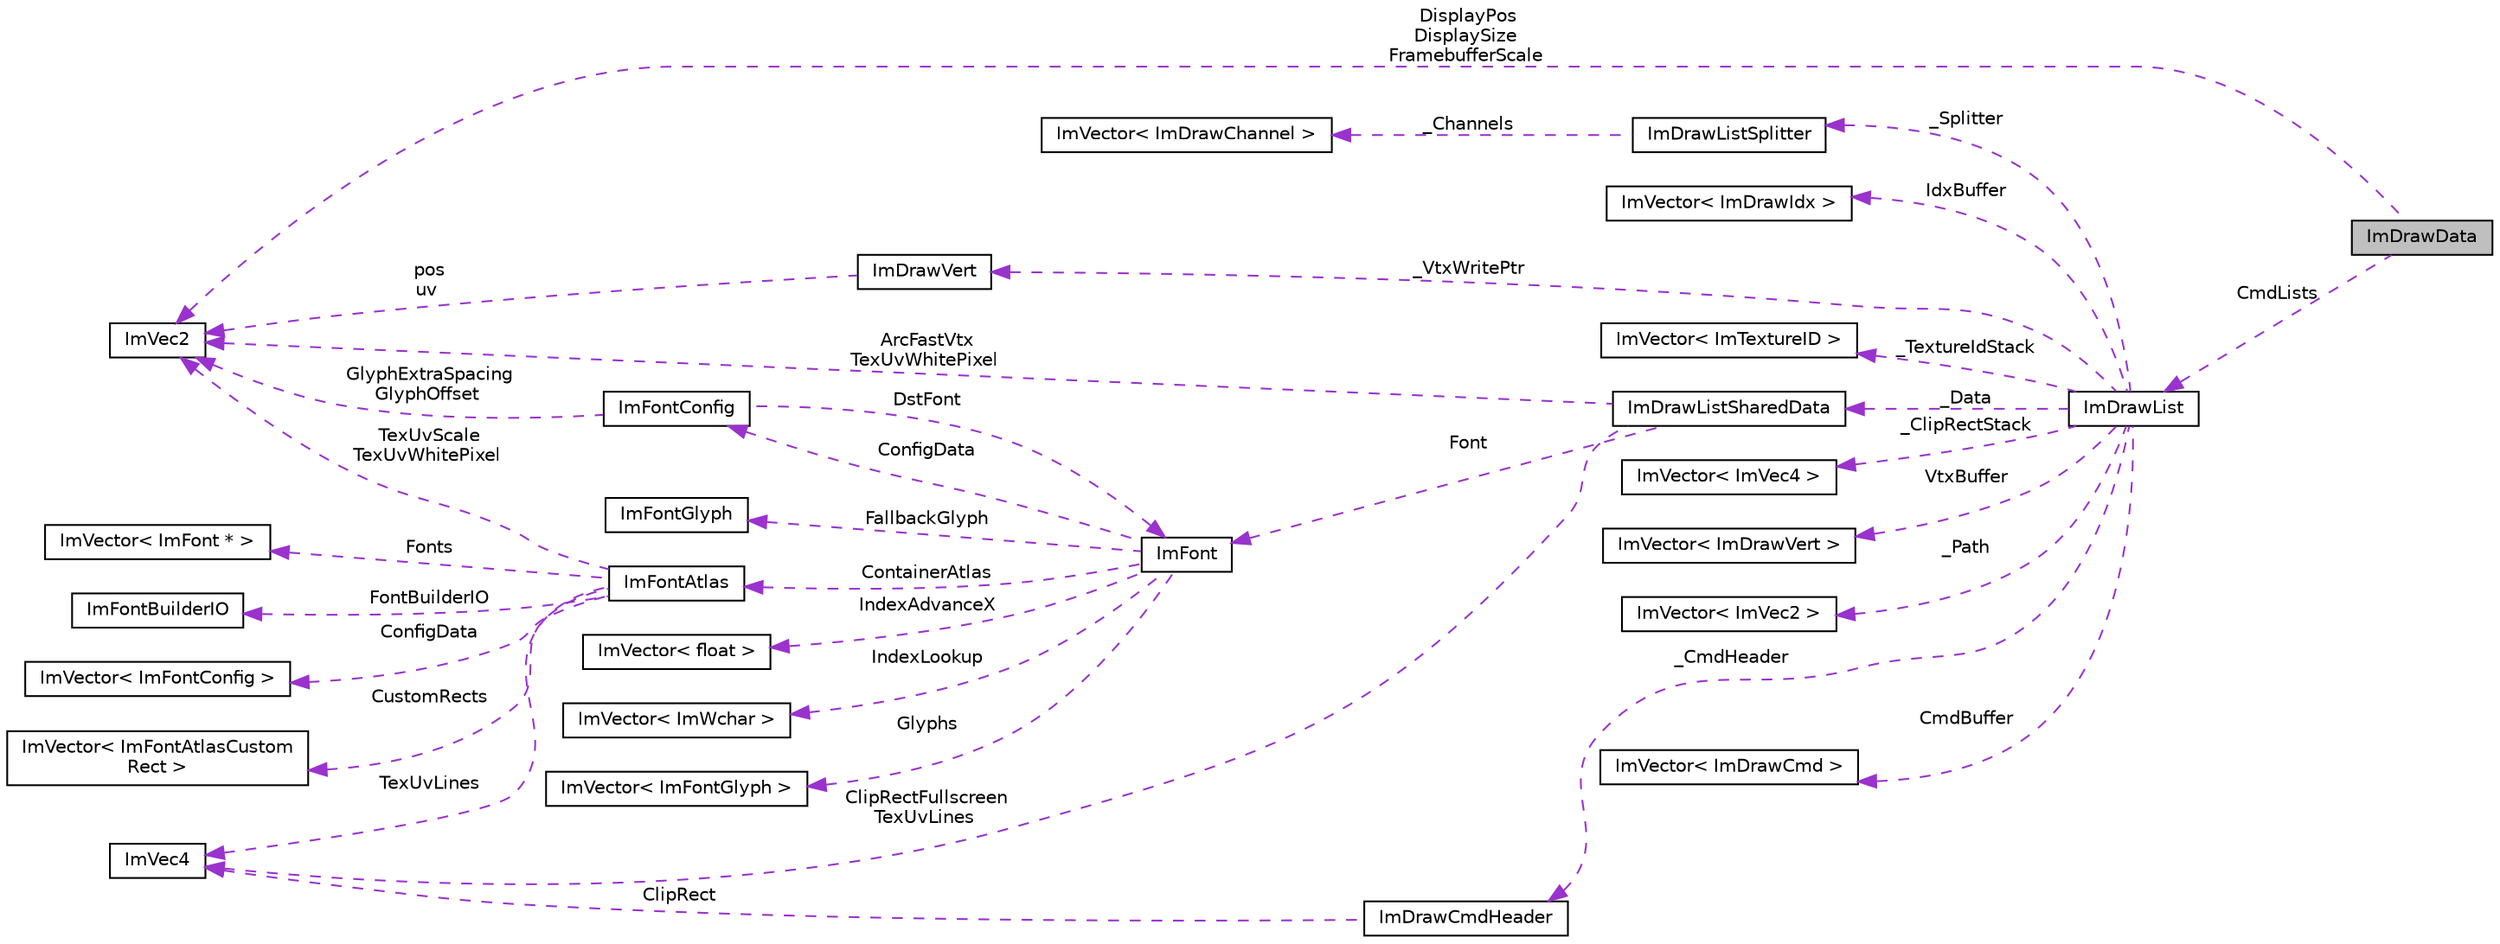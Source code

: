 digraph "ImDrawData"
{
 // LATEX_PDF_SIZE
  edge [fontname="Helvetica",fontsize="10",labelfontname="Helvetica",labelfontsize="10"];
  node [fontname="Helvetica",fontsize="10",shape=record];
  rankdir="LR";
  Node1 [label="ImDrawData",height=0.2,width=0.4,color="black", fillcolor="grey75", style="filled", fontcolor="black",tooltip=" "];
  Node2 -> Node1 [dir="back",color="darkorchid3",fontsize="10",style="dashed",label=" DisplayPos\nDisplaySize\nFramebufferScale" ];
  Node2 [label="ImVec2",height=0.2,width=0.4,color="black", fillcolor="white", style="filled",URL="$struct_im_vec2.html",tooltip=" "];
  Node3 -> Node1 [dir="back",color="darkorchid3",fontsize="10",style="dashed",label=" CmdLists" ];
  Node3 [label="ImDrawList",height=0.2,width=0.4,color="black", fillcolor="white", style="filled",URL="$struct_im_draw_list.html",tooltip=" "];
  Node4 -> Node3 [dir="back",color="darkorchid3",fontsize="10",style="dashed",label=" _ClipRectStack" ];
  Node4 [label="ImVector\< ImVec4 \>",height=0.2,width=0.4,color="black", fillcolor="white", style="filled",URL="$struct_im_vector.html",tooltip=" "];
  Node5 -> Node3 [dir="back",color="darkorchid3",fontsize="10",style="dashed",label=" VtxBuffer" ];
  Node5 [label="ImVector\< ImDrawVert \>",height=0.2,width=0.4,color="black", fillcolor="white", style="filled",URL="$struct_im_vector.html",tooltip=" "];
  Node6 -> Node3 [dir="back",color="darkorchid3",fontsize="10",style="dashed",label=" _Path" ];
  Node6 [label="ImVector\< ImVec2 \>",height=0.2,width=0.4,color="black", fillcolor="white", style="filled",URL="$struct_im_vector.html",tooltip=" "];
  Node7 -> Node3 [dir="back",color="darkorchid3",fontsize="10",style="dashed",label=" _Data" ];
  Node7 [label="ImDrawListSharedData",height=0.2,width=0.4,color="black", fillcolor="white", style="filled",URL="$struct_im_draw_list_shared_data.html",tooltip=" "];
  Node2 -> Node7 [dir="back",color="darkorchid3",fontsize="10",style="dashed",label=" ArcFastVtx\nTexUvWhitePixel" ];
  Node8 -> Node7 [dir="back",color="darkorchid3",fontsize="10",style="dashed",label=" ClipRectFullscreen\nTexUvLines" ];
  Node8 [label="ImVec4",height=0.2,width=0.4,color="black", fillcolor="white", style="filled",URL="$struct_im_vec4.html",tooltip=" "];
  Node9 -> Node7 [dir="back",color="darkorchid3",fontsize="10",style="dashed",label=" Font" ];
  Node9 [label="ImFont",height=0.2,width=0.4,color="black", fillcolor="white", style="filled",URL="$struct_im_font.html",tooltip=" "];
  Node10 -> Node9 [dir="back",color="darkorchid3",fontsize="10",style="dashed",label=" Glyphs" ];
  Node10 [label="ImVector\< ImFontGlyph \>",height=0.2,width=0.4,color="black", fillcolor="white", style="filled",URL="$struct_im_vector.html",tooltip=" "];
  Node11 -> Node9 [dir="back",color="darkorchid3",fontsize="10",style="dashed",label=" ConfigData" ];
  Node11 [label="ImFontConfig",height=0.2,width=0.4,color="black", fillcolor="white", style="filled",URL="$struct_im_font_config.html",tooltip=" "];
  Node2 -> Node11 [dir="back",color="darkorchid3",fontsize="10",style="dashed",label=" GlyphExtraSpacing\nGlyphOffset" ];
  Node9 -> Node11 [dir="back",color="darkorchid3",fontsize="10",style="dashed",label=" DstFont" ];
  Node12 -> Node9 [dir="back",color="darkorchid3",fontsize="10",style="dashed",label=" FallbackGlyph" ];
  Node12 [label="ImFontGlyph",height=0.2,width=0.4,color="black", fillcolor="white", style="filled",URL="$struct_im_font_glyph.html",tooltip=" "];
  Node13 -> Node9 [dir="back",color="darkorchid3",fontsize="10",style="dashed",label=" ContainerAtlas" ];
  Node13 [label="ImFontAtlas",height=0.2,width=0.4,color="black", fillcolor="white", style="filled",URL="$struct_im_font_atlas.html",tooltip=" "];
  Node14 -> Node13 [dir="back",color="darkorchid3",fontsize="10",style="dashed",label=" Fonts" ];
  Node14 [label="ImVector\< ImFont * \>",height=0.2,width=0.4,color="black", fillcolor="white", style="filled",URL="$struct_im_vector.html",tooltip=" "];
  Node15 -> Node13 [dir="back",color="darkorchid3",fontsize="10",style="dashed",label=" FontBuilderIO" ];
  Node15 [label="ImFontBuilderIO",height=0.2,width=0.4,color="black", fillcolor="white", style="filled",URL="$struct_im_font_builder_i_o.html",tooltip=" "];
  Node2 -> Node13 [dir="back",color="darkorchid3",fontsize="10",style="dashed",label=" TexUvScale\nTexUvWhitePixel" ];
  Node8 -> Node13 [dir="back",color="darkorchid3",fontsize="10",style="dashed",label=" TexUvLines" ];
  Node16 -> Node13 [dir="back",color="darkorchid3",fontsize="10",style="dashed",label=" ConfigData" ];
  Node16 [label="ImVector\< ImFontConfig \>",height=0.2,width=0.4,color="black", fillcolor="white", style="filled",URL="$struct_im_vector.html",tooltip=" "];
  Node17 -> Node13 [dir="back",color="darkorchid3",fontsize="10",style="dashed",label=" CustomRects" ];
  Node17 [label="ImVector\< ImFontAtlasCustom\lRect \>",height=0.2,width=0.4,color="black", fillcolor="white", style="filled",URL="$struct_im_vector.html",tooltip=" "];
  Node18 -> Node9 [dir="back",color="darkorchid3",fontsize="10",style="dashed",label=" IndexAdvanceX" ];
  Node18 [label="ImVector\< float \>",height=0.2,width=0.4,color="black", fillcolor="white", style="filled",URL="$struct_im_vector.html",tooltip=" "];
  Node19 -> Node9 [dir="back",color="darkorchid3",fontsize="10",style="dashed",label=" IndexLookup" ];
  Node19 [label="ImVector\< ImWchar \>",height=0.2,width=0.4,color="black", fillcolor="white", style="filled",URL="$struct_im_vector.html",tooltip=" "];
  Node20 -> Node3 [dir="back",color="darkorchid3",fontsize="10",style="dashed",label=" _VtxWritePtr" ];
  Node20 [label="ImDrawVert",height=0.2,width=0.4,color="black", fillcolor="white", style="filled",URL="$struct_im_draw_vert.html",tooltip=" "];
  Node2 -> Node20 [dir="back",color="darkorchid3",fontsize="10",style="dashed",label=" pos\nuv" ];
  Node21 -> Node3 [dir="back",color="darkorchid3",fontsize="10",style="dashed",label=" _CmdHeader" ];
  Node21 [label="ImDrawCmdHeader",height=0.2,width=0.4,color="black", fillcolor="white", style="filled",URL="$struct_im_draw_cmd_header.html",tooltip=" "];
  Node8 -> Node21 [dir="back",color="darkorchid3",fontsize="10",style="dashed",label=" ClipRect" ];
  Node22 -> Node3 [dir="back",color="darkorchid3",fontsize="10",style="dashed",label=" CmdBuffer" ];
  Node22 [label="ImVector\< ImDrawCmd \>",height=0.2,width=0.4,color="black", fillcolor="white", style="filled",URL="$struct_im_vector.html",tooltip=" "];
  Node23 -> Node3 [dir="back",color="darkorchid3",fontsize="10",style="dashed",label=" _Splitter" ];
  Node23 [label="ImDrawListSplitter",height=0.2,width=0.4,color="black", fillcolor="white", style="filled",URL="$struct_im_draw_list_splitter.html",tooltip=" "];
  Node24 -> Node23 [dir="back",color="darkorchid3",fontsize="10",style="dashed",label=" _Channels" ];
  Node24 [label="ImVector\< ImDrawChannel \>",height=0.2,width=0.4,color="black", fillcolor="white", style="filled",URL="$struct_im_vector.html",tooltip=" "];
  Node25 -> Node3 [dir="back",color="darkorchid3",fontsize="10",style="dashed",label=" IdxBuffer" ];
  Node25 [label="ImVector\< ImDrawIdx \>",height=0.2,width=0.4,color="black", fillcolor="white", style="filled",URL="$struct_im_vector.html",tooltip=" "];
  Node26 -> Node3 [dir="back",color="darkorchid3",fontsize="10",style="dashed",label=" _TextureIdStack" ];
  Node26 [label="ImVector\< ImTextureID \>",height=0.2,width=0.4,color="black", fillcolor="white", style="filled",URL="$struct_im_vector.html",tooltip=" "];
}
